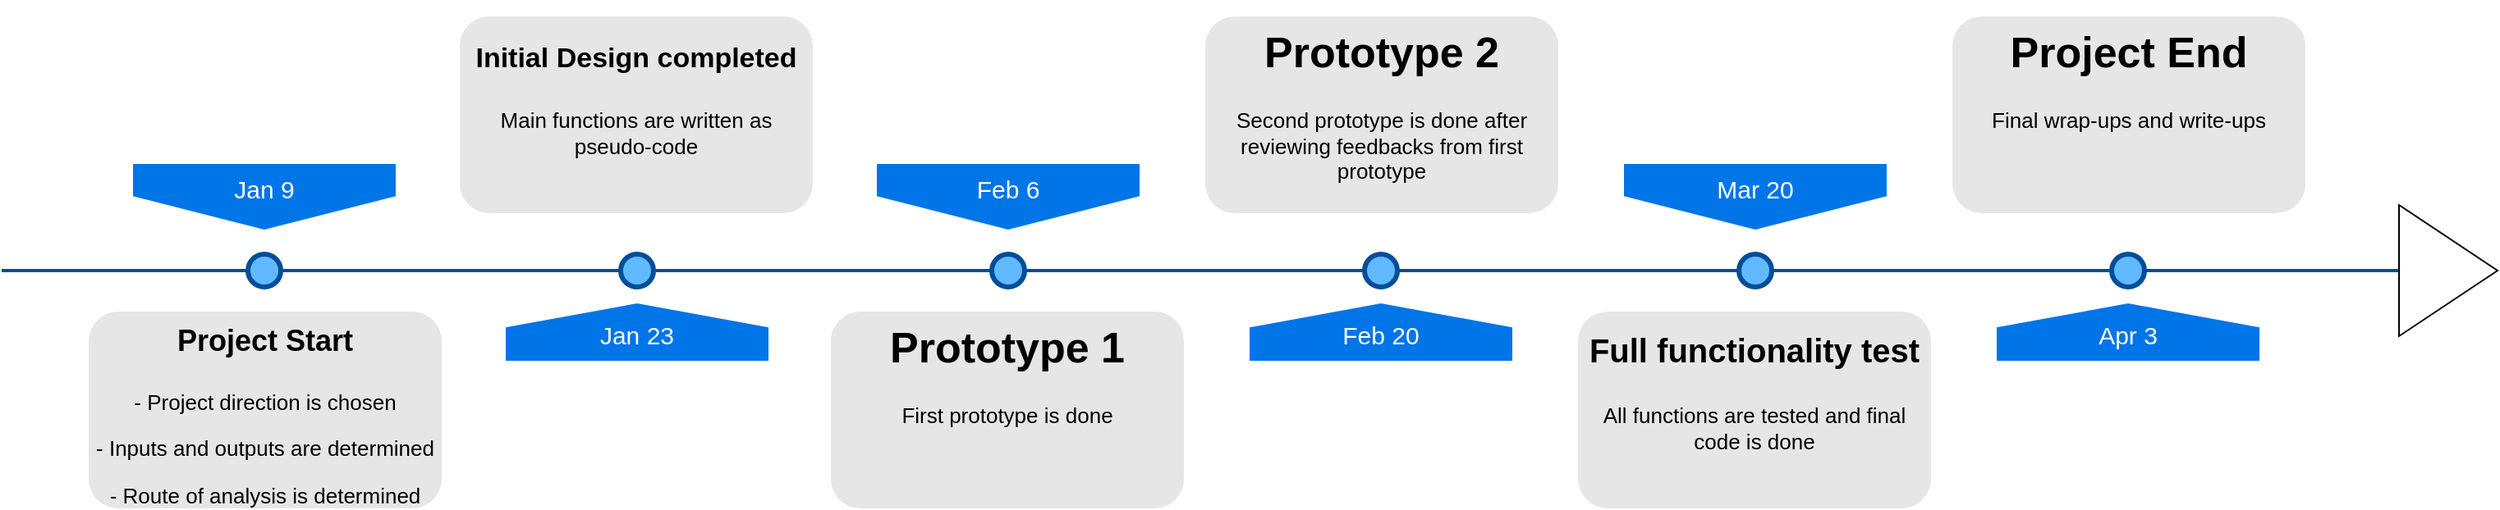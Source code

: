 <mxfile version="20.8.5" type="github">
  <diagram name="Page-1" id="82e54ff1-d628-8f03-85c4-9753963a91cd">
    <mxGraphModel dx="1222" dy="543" grid="1" gridSize="10" guides="1" tooltips="1" connect="1" arrows="1" fold="1" page="1" pageScale="1" pageWidth="1100" pageHeight="850" background="none" math="0" shadow="0">
      <root>
        <mxCell id="0" />
        <mxCell id="1" parent="0" />
        <mxCell id="4ec97bd9e5d20128-1" value="" style="line;strokeWidth=2;html=1;fillColor=none;fontSize=28;fontColor=#004D99;strokeColor=#004D99;" parent="1" vertex="1">
          <mxGeometry x="40" y="400" width="1460" height="10" as="geometry" />
        </mxCell>
        <mxCell id="4ec97bd9e5d20128-5" value="Jan 9" style="shape=offPageConnector;whiteSpace=wrap;html=1;fillColor=#0075E8;fontSize=15;fontColor=#FFFFFF;size=0.509;verticalAlign=top;strokeColor=none;" parent="1" vertex="1">
          <mxGeometry x="120" y="340" width="160" height="40" as="geometry" />
        </mxCell>
        <mxCell id="4ec97bd9e5d20128-6" value="Feb 6" style="shape=offPageConnector;whiteSpace=wrap;html=1;fillColor=#0075E8;fontSize=15;fontColor=#FFFFFF;size=0.509;verticalAlign=top;strokeColor=none;" parent="1" vertex="1">
          <mxGeometry x="573" y="340" width="160" height="40" as="geometry" />
        </mxCell>
        <mxCell id="4ec97bd9e5d20128-7" value="Jan 23" style="shape=offPageConnector;whiteSpace=wrap;html=1;fillColor=#0075E8;fontSize=15;fontColor=#FFFFFF;size=0.418;flipV=1;verticalAlign=bottom;strokeColor=none;spacingBottom=4;" parent="1" vertex="1">
          <mxGeometry x="347" y="425" width="160" height="35" as="geometry" />
        </mxCell>
        <mxCell id="4ec97bd9e5d20128-8" value="Feb 20" style="shape=offPageConnector;whiteSpace=wrap;html=1;fillColor=#0075E8;fontSize=15;fontColor=#FFFFFF;size=0.418;flipV=1;verticalAlign=bottom;strokeColor=none;spacingBottom=4;" parent="1" vertex="1">
          <mxGeometry x="800" y="425" width="160" height="35" as="geometry" />
        </mxCell>
        <mxCell id="4ec97bd9e5d20128-9" value="" style="ellipse;whiteSpace=wrap;html=1;fillColor=#61BAFF;fontSize=28;fontColor=#004D99;strokeWidth=3;strokeColor=#004D99;" parent="1" vertex="1">
          <mxGeometry x="190" y="395" width="20" height="20" as="geometry" />
        </mxCell>
        <mxCell id="4ec97bd9e5d20128-10" value="" style="ellipse;whiteSpace=wrap;html=1;fillColor=#61BAFF;fontSize=28;fontColor=#004D99;strokeWidth=3;strokeColor=#004D99;" parent="1" vertex="1">
          <mxGeometry x="417" y="395" width="20" height="20" as="geometry" />
        </mxCell>
        <mxCell id="4ec97bd9e5d20128-11" value="" style="ellipse;whiteSpace=wrap;html=1;fillColor=#61BAFF;fontSize=28;fontColor=#004D99;strokeWidth=3;strokeColor=#004D99;" parent="1" vertex="1">
          <mxGeometry x="643" y="395" width="20" height="20" as="geometry" />
        </mxCell>
        <mxCell id="4ec97bd9e5d20128-13" value="" style="ellipse;whiteSpace=wrap;html=1;fillColor=#61BAFF;fontSize=28;fontColor=#004D99;strokeWidth=3;strokeColor=#004D99;" parent="1" vertex="1">
          <mxGeometry x="870" y="395" width="20" height="20" as="geometry" />
        </mxCell>
        <mxCell id="4ec97bd9e5d20128-14" value="&lt;p style=&quot;font-size: 18px;&quot;&gt;&lt;font style=&quot;font-size: 18px;&quot;&gt;&lt;b style=&quot;&quot;&gt;Project Start&lt;/b&gt;&lt;/font&gt;&lt;/p&gt;&lt;p&gt;- Project direction is chosen&lt;/p&gt;&lt;p&gt;- Inputs and outputs are determined&lt;/p&gt;&lt;p&gt;- Route of analysis is determined&lt;br&gt;&lt;/p&gt;" style="text;html=1;spacing=5;spacingTop=-20;whiteSpace=wrap;overflow=hidden;strokeColor=none;strokeWidth=3;fillColor=#E6E6E6;fontSize=13;fontColor=#000000;align=center;rounded=1;" parent="1" vertex="1">
          <mxGeometry x="93" y="430" width="215" height="120" as="geometry" />
        </mxCell>
        <mxCell id="4ec97bd9e5d20128-16" value="&lt;h1&gt;&lt;font style=&quot;font-size: 17px;&quot;&gt;Initial Design completed&lt;/font&gt;&lt;br&gt;&lt;/h1&gt;&lt;p&gt;Main functions are written as pseudo-code&lt;br&gt;&lt;/p&gt;" style="text;html=1;spacing=5;spacingTop=-20;whiteSpace=wrap;overflow=hidden;strokeColor=none;strokeWidth=3;fillColor=#E6E6E6;fontSize=13;fontColor=#000000;align=center;rounded=1;" parent="1" vertex="1">
          <mxGeometry x="319" y="250" width="215" height="120" as="geometry" />
        </mxCell>
        <mxCell id="4ec97bd9e5d20128-17" value="&lt;h1&gt;Prototype 1&lt;br&gt;&lt;/h1&gt;&lt;p&gt;First prototype is done&lt;br&gt;&lt;/p&gt;" style="text;html=1;spacing=5;spacingTop=-20;whiteSpace=wrap;overflow=hidden;strokeColor=none;strokeWidth=3;fillColor=#E6E6E6;fontSize=13;fontColor=#000000;align=center;rounded=1;" parent="1" vertex="1">
          <mxGeometry x="545" y="430" width="215" height="120" as="geometry" />
        </mxCell>
        <mxCell id="4ec97bd9e5d20128-18" value="&lt;h1&gt;Prototype 2&lt;br&gt;&lt;/h1&gt;&lt;p&gt;Second prototype is done after reviewing feedbacks from first prototype&lt;br&gt;&lt;/p&gt;" style="text;html=1;spacing=5;spacingTop=-20;whiteSpace=wrap;overflow=hidden;strokeColor=none;strokeWidth=3;fillColor=#E6E6E6;fontSize=13;fontColor=#000000;align=center;rounded=1;" parent="1" vertex="1">
          <mxGeometry x="773" y="250" width="215" height="120" as="geometry" />
        </mxCell>
        <mxCell id="eYP3rbkP909qJK1TTrkA-4" value="Mar 20" style="shape=offPageConnector;whiteSpace=wrap;html=1;fillColor=#0075E8;fontSize=15;fontColor=#FFFFFF;size=0.509;verticalAlign=top;strokeColor=none;" vertex="1" parent="1">
          <mxGeometry x="1028" y="340" width="160" height="40" as="geometry" />
        </mxCell>
        <mxCell id="eYP3rbkP909qJK1TTrkA-5" value="&lt;div&gt;Apr 3&lt;/div&gt;" style="shape=offPageConnector;whiteSpace=wrap;html=1;fillColor=#0075E8;fontSize=15;fontColor=#FFFFFF;size=0.418;flipV=1;verticalAlign=bottom;strokeColor=none;spacingBottom=4;" vertex="1" parent="1">
          <mxGeometry x="1255" y="425" width="160" height="35" as="geometry" />
        </mxCell>
        <mxCell id="eYP3rbkP909qJK1TTrkA-6" value="" style="ellipse;whiteSpace=wrap;html=1;fillColor=#61BAFF;fontSize=28;fontColor=#004D99;strokeWidth=3;strokeColor=#004D99;" vertex="1" parent="1">
          <mxGeometry x="1098" y="395" width="20" height="20" as="geometry" />
        </mxCell>
        <mxCell id="eYP3rbkP909qJK1TTrkA-7" value="" style="ellipse;whiteSpace=wrap;html=1;fillColor=#61BAFF;fontSize=28;fontColor=#004D99;strokeWidth=3;strokeColor=#004D99;" vertex="1" parent="1">
          <mxGeometry x="1325" y="395" width="20" height="20" as="geometry" />
        </mxCell>
        <mxCell id="eYP3rbkP909qJK1TTrkA-8" value="&lt;h1&gt;&lt;font style=&quot;font-size: 20px;&quot;&gt;Full functionality test&lt;/font&gt;&lt;br&gt;&lt;/h1&gt;&lt;p&gt;All functions are tested and final code is done&lt;br&gt;&lt;/p&gt;" style="text;html=1;spacing=5;spacingTop=-20;whiteSpace=wrap;overflow=hidden;strokeColor=none;strokeWidth=3;fillColor=#E6E6E6;fontSize=13;fontColor=#000000;align=center;rounded=1;" vertex="1" parent="1">
          <mxGeometry x="1000" y="430" width="215" height="120" as="geometry" />
        </mxCell>
        <mxCell id="eYP3rbkP909qJK1TTrkA-9" value="&lt;h1&gt;Project End&lt;br&gt;&lt;/h1&gt;&lt;p&gt;Final wrap-ups and write-ups&lt;br&gt;&lt;/p&gt;" style="text;html=1;spacing=5;spacingTop=-20;whiteSpace=wrap;overflow=hidden;strokeColor=none;strokeWidth=3;fillColor=#E6E6E6;fontSize=13;fontColor=#000000;align=center;rounded=1;" vertex="1" parent="1">
          <mxGeometry x="1228" y="250" width="215" height="120" as="geometry" />
        </mxCell>
        <mxCell id="eYP3rbkP909qJK1TTrkA-10" value="" style="triangle;whiteSpace=wrap;html=1;fontSize=18;" vertex="1" parent="1">
          <mxGeometry x="1500" y="365" width="60" height="80" as="geometry" />
        </mxCell>
      </root>
    </mxGraphModel>
  </diagram>
</mxfile>
